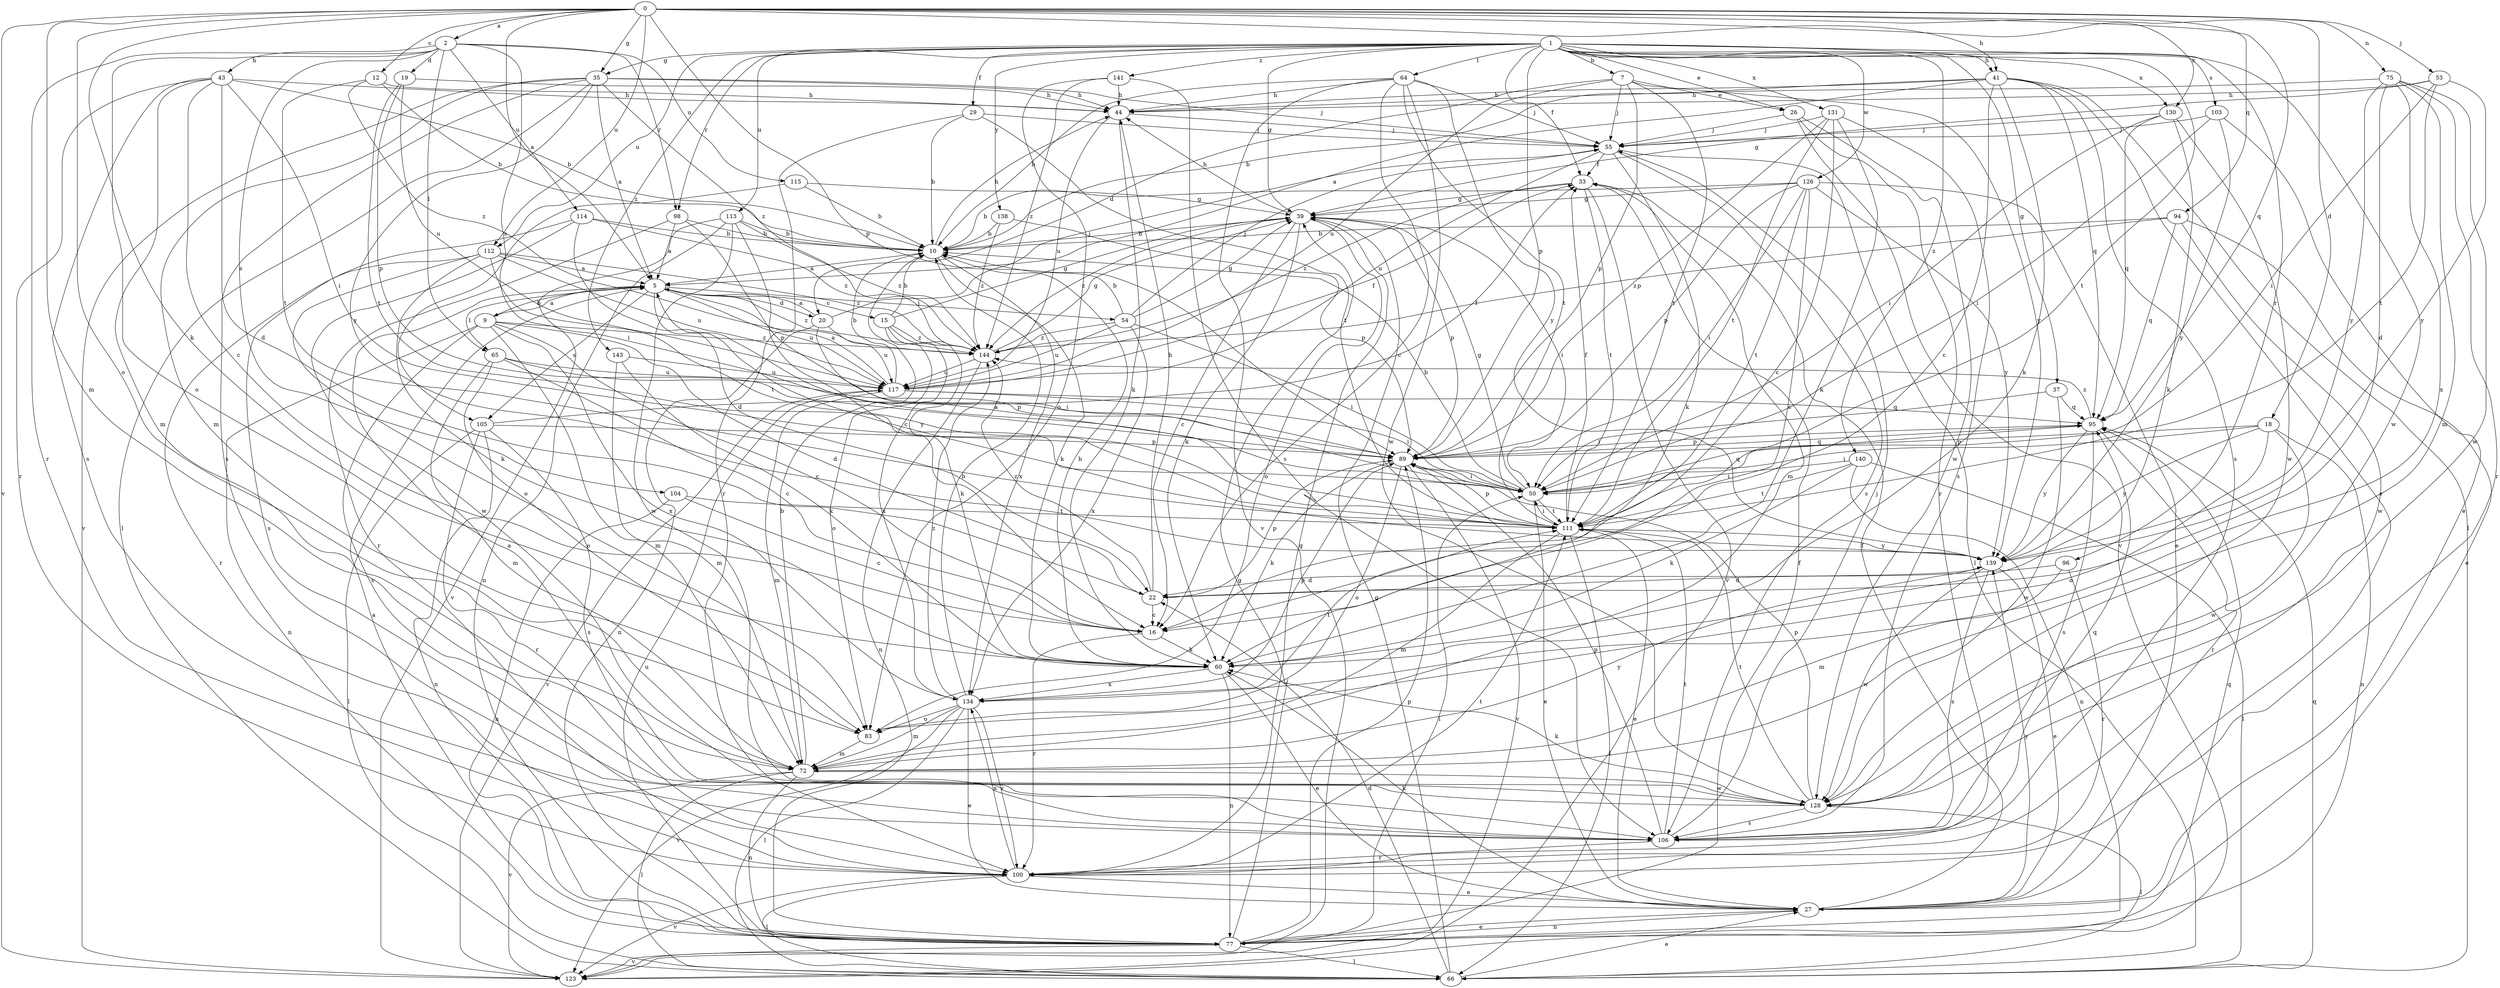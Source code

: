 strict digraph  {
0;
1;
2;
5;
7;
9;
10;
12;
15;
16;
18;
19;
20;
22;
26;
27;
29;
33;
35;
37;
39;
41;
43;
44;
50;
53;
54;
55;
60;
64;
65;
66;
72;
75;
77;
83;
89;
94;
95;
96;
98;
100;
103;
104;
105;
106;
111;
112;
113;
114;
115;
117;
123;
126;
128;
130;
131;
134;
138;
139;
140;
141;
143;
144;
0 -> 2  [label=a];
0 -> 5  [label=a];
0 -> 12  [label=c];
0 -> 18  [label=d];
0 -> 35  [label=g];
0 -> 41  [label=h];
0 -> 53  [label=j];
0 -> 60  [label=k];
0 -> 72  [label=m];
0 -> 75  [label=n];
0 -> 83  [label=o];
0 -> 89  [label=p];
0 -> 94  [label=q];
0 -> 95  [label=q];
0 -> 112  [label=u];
0 -> 123  [label=v];
0 -> 130  [label=x];
1 -> 7  [label=b];
1 -> 26  [label=e];
1 -> 29  [label=f];
1 -> 33  [label=f];
1 -> 35  [label=g];
1 -> 37  [label=g];
1 -> 39  [label=g];
1 -> 41  [label=h];
1 -> 64  [label=l];
1 -> 89  [label=p];
1 -> 96  [label=r];
1 -> 98  [label=r];
1 -> 103  [label=s];
1 -> 111  [label=t];
1 -> 112  [label=u];
1 -> 113  [label=u];
1 -> 126  [label=w];
1 -> 128  [label=w];
1 -> 130  [label=x];
1 -> 131  [label=x];
1 -> 138  [label=y];
1 -> 140  [label=z];
1 -> 141  [label=z];
1 -> 143  [label=z];
2 -> 19  [label=d];
2 -> 43  [label=h];
2 -> 65  [label=l];
2 -> 83  [label=o];
2 -> 98  [label=r];
2 -> 100  [label=r];
2 -> 104  [label=s];
2 -> 105  [label=s];
2 -> 114  [label=u];
2 -> 115  [label=u];
5 -> 9  [label=b];
5 -> 15  [label=c];
5 -> 20  [label=d];
5 -> 54  [label=j];
5 -> 65  [label=l];
5 -> 105  [label=s];
5 -> 117  [label=u];
5 -> 139  [label=y];
5 -> 144  [label=z];
7 -> 20  [label=d];
7 -> 26  [label=e];
7 -> 55  [label=j];
7 -> 89  [label=p];
7 -> 111  [label=t];
7 -> 117  [label=u];
7 -> 139  [label=y];
9 -> 5  [label=a];
9 -> 16  [label=c];
9 -> 22  [label=d];
9 -> 72  [label=m];
9 -> 77  [label=n];
9 -> 106  [label=s];
9 -> 134  [label=x];
9 -> 144  [label=z];
10 -> 5  [label=a];
10 -> 44  [label=h];
10 -> 60  [label=k];
10 -> 134  [label=x];
12 -> 10  [label=b];
12 -> 44  [label=h];
12 -> 111  [label=t];
12 -> 144  [label=z];
15 -> 10  [label=b];
15 -> 39  [label=g];
15 -> 60  [label=k];
15 -> 83  [label=o];
15 -> 134  [label=x];
15 -> 144  [label=z];
16 -> 60  [label=k];
16 -> 100  [label=r];
18 -> 50  [label=i];
18 -> 77  [label=n];
18 -> 83  [label=o];
18 -> 89  [label=p];
18 -> 128  [label=w];
18 -> 139  [label=y];
19 -> 44  [label=h];
19 -> 89  [label=p];
19 -> 111  [label=t];
19 -> 117  [label=u];
20 -> 5  [label=a];
20 -> 50  [label=i];
20 -> 55  [label=j];
20 -> 77  [label=n];
20 -> 117  [label=u];
22 -> 16  [label=c];
22 -> 44  [label=h];
22 -> 89  [label=p];
22 -> 144  [label=z];
26 -> 55  [label=j];
26 -> 100  [label=r];
26 -> 123  [label=v];
26 -> 128  [label=w];
27 -> 33  [label=f];
27 -> 60  [label=k];
27 -> 77  [label=n];
27 -> 139  [label=y];
29 -> 10  [label=b];
29 -> 55  [label=j];
29 -> 100  [label=r];
29 -> 111  [label=t];
33 -> 39  [label=g];
33 -> 72  [label=m];
33 -> 111  [label=t];
33 -> 123  [label=v];
33 -> 144  [label=z];
35 -> 5  [label=a];
35 -> 44  [label=h];
35 -> 55  [label=j];
35 -> 66  [label=l];
35 -> 72  [label=m];
35 -> 106  [label=s];
35 -> 123  [label=v];
35 -> 139  [label=y];
35 -> 144  [label=z];
37 -> 50  [label=i];
37 -> 95  [label=q];
37 -> 128  [label=w];
39 -> 10  [label=b];
39 -> 16  [label=c];
39 -> 44  [label=h];
39 -> 50  [label=i];
39 -> 60  [label=k];
39 -> 83  [label=o];
39 -> 89  [label=p];
39 -> 144  [label=z];
41 -> 5  [label=a];
41 -> 10  [label=b];
41 -> 16  [label=c];
41 -> 27  [label=e];
41 -> 44  [label=h];
41 -> 60  [label=k];
41 -> 66  [label=l];
41 -> 95  [label=q];
41 -> 106  [label=s];
43 -> 10  [label=b];
43 -> 16  [label=c];
43 -> 22  [label=d];
43 -> 44  [label=h];
43 -> 50  [label=i];
43 -> 72  [label=m];
43 -> 100  [label=r];
43 -> 106  [label=s];
44 -> 55  [label=j];
44 -> 60  [label=k];
44 -> 117  [label=u];
50 -> 10  [label=b];
50 -> 27  [label=e];
50 -> 39  [label=g];
50 -> 95  [label=q];
50 -> 111  [label=t];
53 -> 39  [label=g];
53 -> 44  [label=h];
53 -> 50  [label=i];
53 -> 111  [label=t];
53 -> 139  [label=y];
54 -> 10  [label=b];
54 -> 39  [label=g];
54 -> 50  [label=i];
54 -> 55  [label=j];
54 -> 117  [label=u];
54 -> 134  [label=x];
54 -> 144  [label=z];
55 -> 33  [label=f];
55 -> 60  [label=k];
55 -> 66  [label=l];
55 -> 106  [label=s];
55 -> 117  [label=u];
60 -> 10  [label=b];
60 -> 27  [label=e];
60 -> 77  [label=n];
60 -> 134  [label=x];
64 -> 10  [label=b];
64 -> 16  [label=c];
64 -> 44  [label=h];
64 -> 55  [label=j];
64 -> 111  [label=t];
64 -> 123  [label=v];
64 -> 128  [label=w];
64 -> 139  [label=y];
65 -> 16  [label=c];
65 -> 72  [label=m];
65 -> 83  [label=o];
65 -> 89  [label=p];
65 -> 117  [label=u];
66 -> 22  [label=d];
66 -> 27  [label=e];
66 -> 39  [label=g];
66 -> 95  [label=q];
72 -> 10  [label=b];
72 -> 66  [label=l];
72 -> 77  [label=n];
72 -> 123  [label=v];
72 -> 128  [label=w];
72 -> 139  [label=y];
75 -> 22  [label=d];
75 -> 44  [label=h];
75 -> 72  [label=m];
75 -> 100  [label=r];
75 -> 128  [label=w];
75 -> 134  [label=x];
75 -> 139  [label=y];
77 -> 5  [label=a];
77 -> 27  [label=e];
77 -> 33  [label=f];
77 -> 39  [label=g];
77 -> 50  [label=i];
77 -> 66  [label=l];
77 -> 89  [label=p];
77 -> 95  [label=q];
77 -> 117  [label=u];
77 -> 123  [label=v];
83 -> 72  [label=m];
89 -> 50  [label=i];
89 -> 60  [label=k];
89 -> 83  [label=o];
89 -> 95  [label=q];
89 -> 123  [label=v];
94 -> 10  [label=b];
94 -> 27  [label=e];
94 -> 95  [label=q];
94 -> 128  [label=w];
94 -> 144  [label=z];
95 -> 89  [label=p];
95 -> 100  [label=r];
95 -> 106  [label=s];
95 -> 139  [label=y];
95 -> 144  [label=z];
96 -> 22  [label=d];
96 -> 72  [label=m];
96 -> 100  [label=r];
98 -> 5  [label=a];
98 -> 10  [label=b];
98 -> 89  [label=p];
98 -> 100  [label=r];
100 -> 27  [label=e];
100 -> 39  [label=g];
100 -> 66  [label=l];
100 -> 111  [label=t];
100 -> 123  [label=v];
100 -> 134  [label=x];
103 -> 27  [label=e];
103 -> 50  [label=i];
103 -> 55  [label=j];
103 -> 139  [label=y];
104 -> 16  [label=c];
104 -> 77  [label=n];
104 -> 111  [label=t];
105 -> 33  [label=f];
105 -> 66  [label=l];
105 -> 77  [label=n];
105 -> 89  [label=p];
105 -> 100  [label=r];
105 -> 106  [label=s];
106 -> 55  [label=j];
106 -> 89  [label=p];
106 -> 95  [label=q];
106 -> 100  [label=r];
106 -> 111  [label=t];
111 -> 5  [label=a];
111 -> 27  [label=e];
111 -> 33  [label=f];
111 -> 50  [label=i];
111 -> 66  [label=l];
111 -> 72  [label=m];
111 -> 89  [label=p];
111 -> 139  [label=y];
112 -> 5  [label=a];
112 -> 60  [label=k];
112 -> 83  [label=o];
112 -> 100  [label=r];
112 -> 111  [label=t];
112 -> 117  [label=u];
112 -> 144  [label=z];
113 -> 10  [label=b];
113 -> 16  [label=c];
113 -> 77  [label=n];
113 -> 123  [label=v];
113 -> 128  [label=w];
113 -> 144  [label=z];
114 -> 10  [label=b];
114 -> 22  [label=d];
114 -> 106  [label=s];
114 -> 128  [label=w];
114 -> 144  [label=z];
115 -> 10  [label=b];
115 -> 39  [label=g];
115 -> 50  [label=i];
117 -> 5  [label=a];
117 -> 10  [label=b];
117 -> 33  [label=f];
117 -> 50  [label=i];
117 -> 72  [label=m];
117 -> 95  [label=q];
117 -> 123  [label=v];
126 -> 10  [label=b];
126 -> 16  [label=c];
126 -> 27  [label=e];
126 -> 39  [label=g];
126 -> 50  [label=i];
126 -> 89  [label=p];
126 -> 111  [label=t];
126 -> 139  [label=y];
128 -> 5  [label=a];
128 -> 60  [label=k];
128 -> 66  [label=l];
128 -> 89  [label=p];
128 -> 106  [label=s];
128 -> 111  [label=t];
130 -> 50  [label=i];
130 -> 55  [label=j];
130 -> 60  [label=k];
130 -> 95  [label=q];
130 -> 128  [label=w];
131 -> 16  [label=c];
131 -> 55  [label=j];
131 -> 60  [label=k];
131 -> 89  [label=p];
131 -> 106  [label=s];
131 -> 111  [label=t];
134 -> 10  [label=b];
134 -> 27  [label=e];
134 -> 66  [label=l];
134 -> 72  [label=m];
134 -> 83  [label=o];
134 -> 89  [label=p];
134 -> 100  [label=r];
134 -> 111  [label=t];
134 -> 123  [label=v];
134 -> 144  [label=z];
138 -> 10  [label=b];
138 -> 89  [label=p];
138 -> 144  [label=z];
139 -> 22  [label=d];
139 -> 27  [label=e];
139 -> 106  [label=s];
139 -> 128  [label=w];
140 -> 50  [label=i];
140 -> 60  [label=k];
140 -> 66  [label=l];
140 -> 77  [label=n];
140 -> 111  [label=t];
141 -> 44  [label=h];
141 -> 83  [label=o];
141 -> 106  [label=s];
141 -> 144  [label=z];
143 -> 60  [label=k];
143 -> 72  [label=m];
143 -> 117  [label=u];
144 -> 39  [label=g];
144 -> 77  [label=n];
144 -> 117  [label=u];
}
